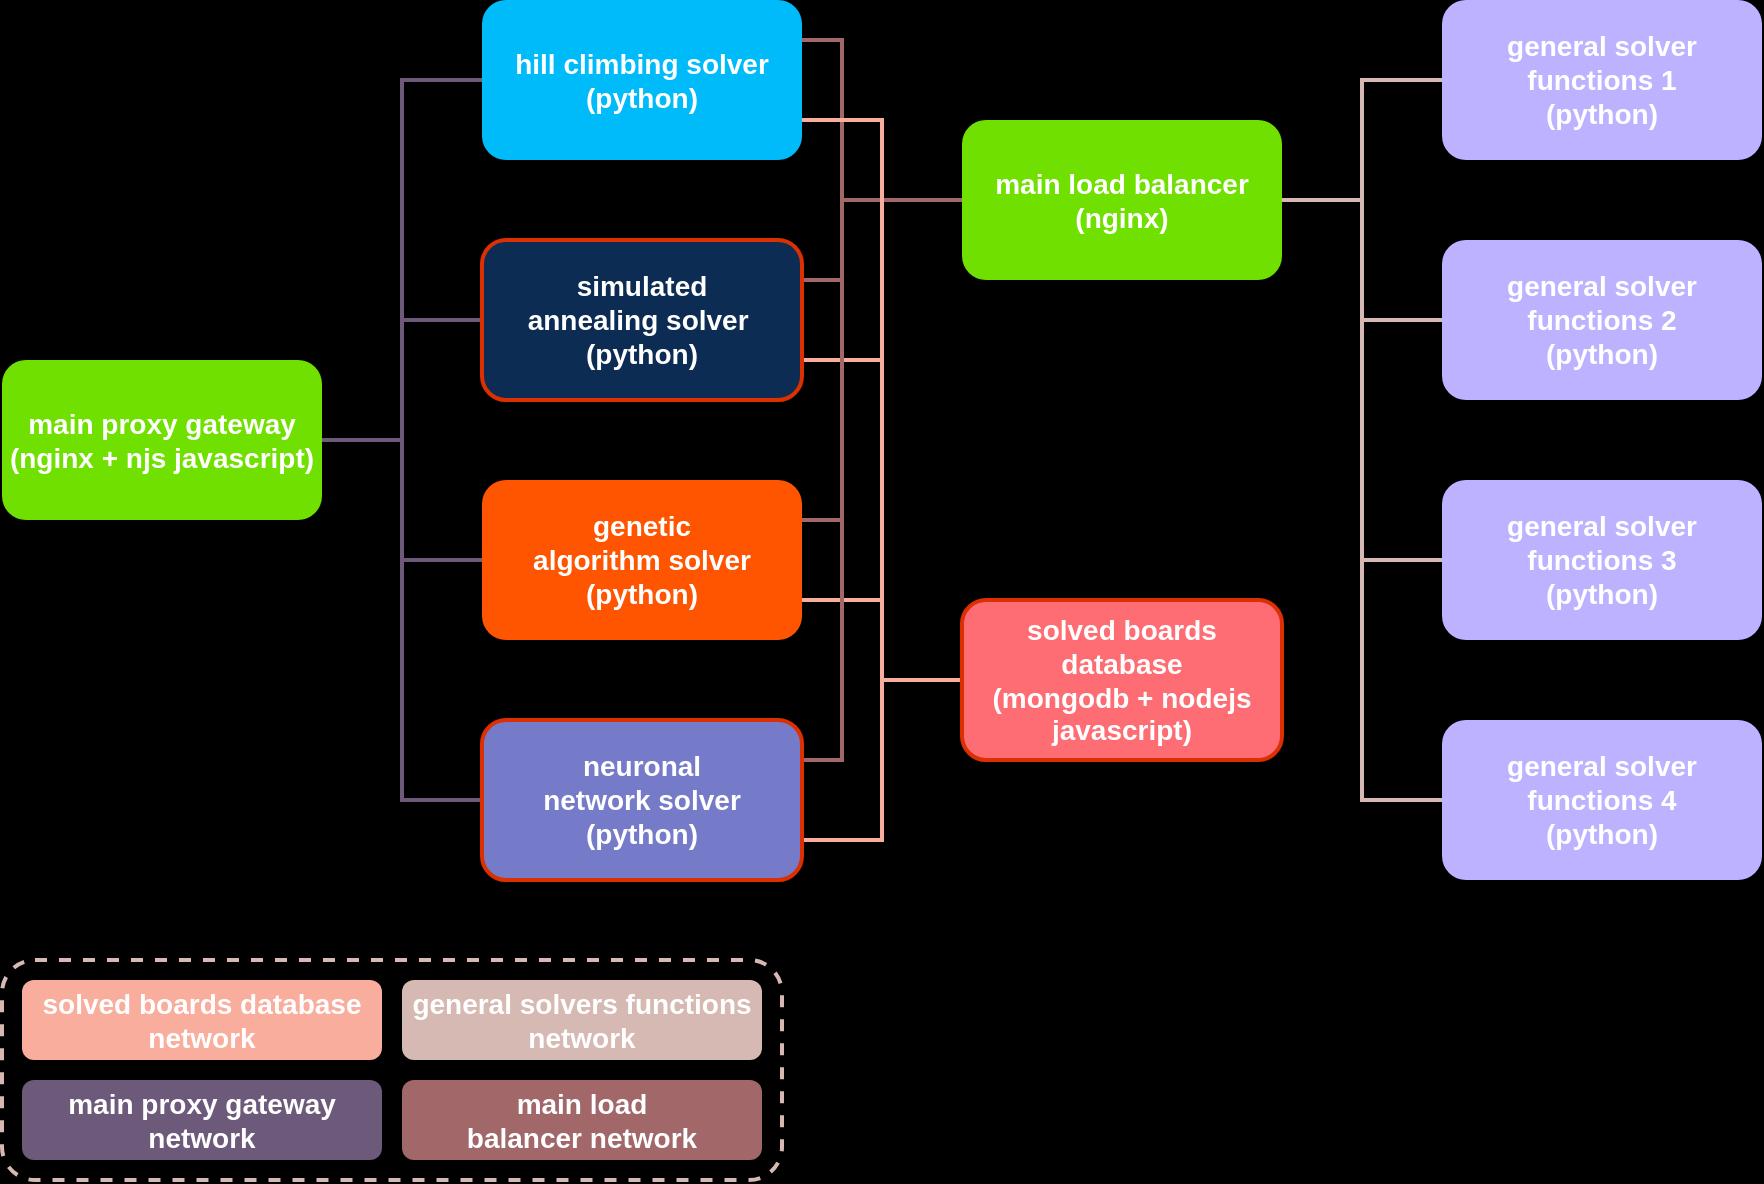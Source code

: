 <mxfile version="14.6.13" type="device"><diagram id="30tr9VLsO3jdmChQWb_J" name="Página-1"><mxGraphModel dx="868" dy="504" grid="1" gridSize="10" guides="1" tooltips="1" connect="1" arrows="1" fold="1" page="1" pageScale="1" pageWidth="827" pageHeight="1169" background="#000000" math="0" shadow="0"><root><mxCell id="0"/><mxCell id="1" parent="0"/><mxCell id="dX95Oryiuu4yGTpWrUk4-2" value="" style="rounded=1;whiteSpace=wrap;html=1;fillColor=none;strokeWidth=2;strokeColor=#D5B9B2;dashed=1;" parent="1" vertex="1"><mxGeometry x="80" y="640" width="390" height="110" as="geometry"/></mxCell><mxCell id="Awhfn4U-2MgHjP1Uj-N4-3" style="edgeStyle=orthogonalEdgeStyle;rounded=0;orthogonalLoop=1;jettySize=auto;html=1;exitX=1;exitY=0.5;exitDx=0;exitDy=0;entryX=0;entryY=0.5;entryDx=0;entryDy=0;endArrow=none;endFill=0;strokeWidth=2;strokeColor=#6d597a;" parent="1" source="Awhfn4U-2MgHjP1Uj-N4-1" target="Awhfn4U-2MgHjP1Uj-N4-2" edge="1"><mxGeometry relative="1" as="geometry"/></mxCell><mxCell id="Awhfn4U-2MgHjP1Uj-N4-7" style="edgeStyle=orthogonalEdgeStyle;rounded=0;orthogonalLoop=1;jettySize=auto;html=1;exitX=1;exitY=0.5;exitDx=0;exitDy=0;entryX=0;entryY=0.5;entryDx=0;entryDy=0;endArrow=none;endFill=0;strokeWidth=2;strokeColor=#6d597a;" parent="1" source="Awhfn4U-2MgHjP1Uj-N4-1" target="Awhfn4U-2MgHjP1Uj-N4-4" edge="1"><mxGeometry relative="1" as="geometry"/></mxCell><mxCell id="Awhfn4U-2MgHjP1Uj-N4-8" style="edgeStyle=orthogonalEdgeStyle;rounded=0;orthogonalLoop=1;jettySize=auto;html=1;exitX=1;exitY=0.5;exitDx=0;exitDy=0;entryX=0;entryY=0.5;entryDx=0;entryDy=0;endArrow=none;endFill=0;strokeWidth=2;strokeColor=#6d597a;" parent="1" source="Awhfn4U-2MgHjP1Uj-N4-1" target="Awhfn4U-2MgHjP1Uj-N4-6" edge="1"><mxGeometry relative="1" as="geometry"/></mxCell><mxCell id="Awhfn4U-2MgHjP1Uj-N4-9" style="edgeStyle=orthogonalEdgeStyle;rounded=0;orthogonalLoop=1;jettySize=auto;html=1;exitX=1;exitY=0.5;exitDx=0;exitDy=0;entryX=0;entryY=0.5;entryDx=0;entryDy=0;endArrow=none;endFill=0;strokeWidth=2;strokeColor=#6d597a;" parent="1" source="Awhfn4U-2MgHjP1Uj-N4-1" target="Awhfn4U-2MgHjP1Uj-N4-5" edge="1"><mxGeometry relative="1" as="geometry"/></mxCell><mxCell id="Awhfn4U-2MgHjP1Uj-N4-1" value="&lt;b&gt;&lt;font color=&quot;#ffffff&quot; style=&quot;font-size: 14px&quot;&gt;main proxy gateway&lt;br&gt;(nginx + njs javascript)&lt;br&gt;&lt;/font&gt;&lt;/b&gt;" style="rounded=1;whiteSpace=wrap;html=1;strokeWidth=2;fillColor=#70e000;strokeColor=none;" parent="1" vertex="1"><mxGeometry x="80" y="340" width="160" height="80" as="geometry"/></mxCell><mxCell id="Awhfn4U-2MgHjP1Uj-N4-12" style="edgeStyle=orthogonalEdgeStyle;rounded=0;orthogonalLoop=1;jettySize=auto;html=1;exitX=1;exitY=0.25;exitDx=0;exitDy=0;entryX=0;entryY=0.5;entryDx=0;entryDy=0;endArrow=none;endFill=0;strokeWidth=2;strokeColor=#a26769;" parent="1" source="Awhfn4U-2MgHjP1Uj-N4-2" target="Awhfn4U-2MgHjP1Uj-N4-10" edge="1"><mxGeometry relative="1" as="geometry"><Array as="points"><mxPoint x="500" y="300"/><mxPoint x="500" y="260"/></Array></mxGeometry></mxCell><mxCell id="Awhfn4U-2MgHjP1Uj-N4-16" style="edgeStyle=orthogonalEdgeStyle;rounded=0;orthogonalLoop=1;jettySize=auto;html=1;exitX=1;exitY=0.75;exitDx=0;exitDy=0;endArrow=none;endFill=0;strokeWidth=2;entryX=0;entryY=0.5;entryDx=0;entryDy=0;strokeColor=#F8AD9D;" parent="1" source="Awhfn4U-2MgHjP1Uj-N4-2" target="Awhfn4U-2MgHjP1Uj-N4-15" edge="1"><mxGeometry relative="1" as="geometry"><mxPoint x="530" y="480" as="targetPoint"/></mxGeometry></mxCell><mxCell id="Awhfn4U-2MgHjP1Uj-N4-2" value="&lt;b&gt;&lt;font color=&quot;#ffffff&quot;&gt;&lt;span style=&quot;font-size: 14px&quot;&gt;simulated annealing&amp;nbsp;solver&amp;nbsp;&lt;br&gt;&lt;/span&gt;&lt;/font&gt;&lt;span style=&quot;color: rgb(255 , 255 , 255) ; font-size: 14px&quot;&gt;(python)&lt;/span&gt;&lt;/b&gt;" style="rounded=1;whiteSpace=wrap;html=1;strokeWidth=2;fillColor=#0d2c54;strokeColor=#dc2f02;" parent="1" vertex="1"><mxGeometry x="320" y="280" width="160" height="80" as="geometry"/></mxCell><mxCell id="Awhfn4U-2MgHjP1Uj-N4-13" style="edgeStyle=orthogonalEdgeStyle;rounded=0;orthogonalLoop=1;jettySize=auto;html=1;exitX=1;exitY=0.25;exitDx=0;exitDy=0;entryX=0;entryY=0.5;entryDx=0;entryDy=0;endArrow=none;endFill=0;strokeWidth=2;strokeColor=#a26769;" parent="1" source="Awhfn4U-2MgHjP1Uj-N4-4" target="Awhfn4U-2MgHjP1Uj-N4-10" edge="1"><mxGeometry relative="1" as="geometry"><Array as="points"><mxPoint x="500" y="420"/><mxPoint x="500" y="260"/></Array></mxGeometry></mxCell><mxCell id="Awhfn4U-2MgHjP1Uj-N4-17" style="edgeStyle=orthogonalEdgeStyle;rounded=0;orthogonalLoop=1;jettySize=auto;html=1;exitX=1;exitY=0.75;exitDx=0;exitDy=0;entryX=0;entryY=0.5;entryDx=0;entryDy=0;endArrow=none;endFill=0;strokeWidth=2;strokeColor=#F8AD9D;" parent="1" source="Awhfn4U-2MgHjP1Uj-N4-4" target="Awhfn4U-2MgHjP1Uj-N4-15" edge="1"><mxGeometry relative="1" as="geometry"/></mxCell><mxCell id="Awhfn4U-2MgHjP1Uj-N4-4" value="&lt;font color=&quot;#ffffff&quot;&gt;&lt;span style=&quot;font-size: 14px&quot;&gt;&lt;b&gt;genetic algorithm&amp;nbsp;solver (python)&lt;/b&gt;&lt;/span&gt;&lt;/font&gt;" style="rounded=1;whiteSpace=wrap;html=1;strokeWidth=2;fillColor=#ff5400;strokeColor=none;" parent="1" vertex="1"><mxGeometry x="320" y="400" width="160" height="80" as="geometry"/></mxCell><mxCell id="Awhfn4U-2MgHjP1Uj-N4-14" style="edgeStyle=orthogonalEdgeStyle;rounded=0;orthogonalLoop=1;jettySize=auto;html=1;exitX=1;exitY=0.25;exitDx=0;exitDy=0;entryX=0;entryY=0.5;entryDx=0;entryDy=0;endArrow=none;endFill=0;strokeWidth=2;strokeColor=#A26769;" parent="1" source="Awhfn4U-2MgHjP1Uj-N4-5" target="Awhfn4U-2MgHjP1Uj-N4-10" edge="1"><mxGeometry relative="1" as="geometry"><Array as="points"><mxPoint x="500" y="540"/><mxPoint x="500" y="260"/></Array></mxGeometry></mxCell><mxCell id="Awhfn4U-2MgHjP1Uj-N4-18" style="edgeStyle=orthogonalEdgeStyle;rounded=0;orthogonalLoop=1;jettySize=auto;html=1;exitX=1;exitY=0.75;exitDx=0;exitDy=0;entryX=0;entryY=0.5;entryDx=0;entryDy=0;endArrow=none;endFill=0;strokeWidth=2;strokeColor=#F8AD9D;" parent="1" source="Awhfn4U-2MgHjP1Uj-N4-5" target="Awhfn4U-2MgHjP1Uj-N4-15" edge="1"><mxGeometry relative="1" as="geometry"/></mxCell><mxCell id="Awhfn4U-2MgHjP1Uj-N4-5" value="&lt;font color=&quot;#ffffff&quot;&gt;&lt;span style=&quot;font-size: 14px&quot;&gt;&lt;b&gt;neuronal network&amp;nbsp;solver (python)&lt;/b&gt;&lt;/span&gt;&lt;/font&gt;" style="rounded=1;whiteSpace=wrap;html=1;strokeWidth=2;fillColor=#757bc8;strokeColor=#dc2f02;" parent="1" vertex="1"><mxGeometry x="320" y="520" width="160" height="80" as="geometry"/></mxCell><mxCell id="Awhfn4U-2MgHjP1Uj-N4-11" style="edgeStyle=orthogonalEdgeStyle;rounded=0;orthogonalLoop=1;jettySize=auto;html=1;exitX=1;exitY=0.25;exitDx=0;exitDy=0;entryX=0;entryY=0.5;entryDx=0;entryDy=0;endArrow=none;endFill=0;strokeWidth=2;strokeColor=#a26769;" parent="1" source="Awhfn4U-2MgHjP1Uj-N4-6" target="Awhfn4U-2MgHjP1Uj-N4-10" edge="1"><mxGeometry relative="1" as="geometry"><Array as="points"><mxPoint x="500" y="180"/><mxPoint x="500" y="260"/></Array></mxGeometry></mxCell><mxCell id="Awhfn4U-2MgHjP1Uj-N4-19" style="edgeStyle=orthogonalEdgeStyle;rounded=0;orthogonalLoop=1;jettySize=auto;html=1;exitX=1;exitY=0.75;exitDx=0;exitDy=0;entryX=0;entryY=0.5;entryDx=0;entryDy=0;endArrow=none;endFill=0;strokeWidth=2;strokeColor=#F8AD9D;" parent="1" source="Awhfn4U-2MgHjP1Uj-N4-6" target="Awhfn4U-2MgHjP1Uj-N4-15" edge="1"><mxGeometry relative="1" as="geometry"/></mxCell><mxCell id="Awhfn4U-2MgHjP1Uj-N4-6" value="&lt;font color=&quot;#ffffff&quot; style=&quot;font-size: 14px&quot;&gt;&lt;b&gt;hill climbing solver (python)&lt;/b&gt;&lt;br&gt;&lt;/font&gt;" style="rounded=1;whiteSpace=wrap;html=1;strokeWidth=2;fillColor=#00bbf9;strokeColor=none;" parent="1" vertex="1"><mxGeometry x="320" y="160" width="160" height="80" as="geometry"/></mxCell><mxCell id="Awhfn4U-2MgHjP1Uj-N4-24" style="edgeStyle=orthogonalEdgeStyle;rounded=0;orthogonalLoop=1;jettySize=auto;html=1;exitX=1;exitY=0.5;exitDx=0;exitDy=0;entryX=0;entryY=0.5;entryDx=0;entryDy=0;endArrow=none;endFill=0;strokeWidth=2;strokeColor=#D5B9B2;" parent="1" source="Awhfn4U-2MgHjP1Uj-N4-10" target="Awhfn4U-2MgHjP1Uj-N4-20" edge="1"><mxGeometry relative="1" as="geometry"/></mxCell><mxCell id="Awhfn4U-2MgHjP1Uj-N4-25" style="edgeStyle=orthogonalEdgeStyle;rounded=0;orthogonalLoop=1;jettySize=auto;html=1;exitX=1;exitY=0.5;exitDx=0;exitDy=0;entryX=0;entryY=0.5;entryDx=0;entryDy=0;endArrow=none;endFill=0;strokeWidth=2;strokeColor=#D5B9B2;" parent="1" source="Awhfn4U-2MgHjP1Uj-N4-10" target="Awhfn4U-2MgHjP1Uj-N4-21" edge="1"><mxGeometry relative="1" as="geometry"/></mxCell><mxCell id="Awhfn4U-2MgHjP1Uj-N4-26" style="edgeStyle=orthogonalEdgeStyle;rounded=0;orthogonalLoop=1;jettySize=auto;html=1;exitX=1;exitY=0.5;exitDx=0;exitDy=0;entryX=0;entryY=0.5;entryDx=0;entryDy=0;endArrow=none;endFill=0;strokeWidth=2;strokeColor=#D5B9B2;" parent="1" source="Awhfn4U-2MgHjP1Uj-N4-10" target="Awhfn4U-2MgHjP1Uj-N4-22" edge="1"><mxGeometry relative="1" as="geometry"/></mxCell><mxCell id="Awhfn4U-2MgHjP1Uj-N4-27" style="edgeStyle=orthogonalEdgeStyle;rounded=0;orthogonalLoop=1;jettySize=auto;html=1;exitX=1;exitY=0.5;exitDx=0;exitDy=0;entryX=0;entryY=0.5;entryDx=0;entryDy=0;endArrow=none;endFill=0;strokeWidth=2;strokeColor=#D5B9B2;" parent="1" source="Awhfn4U-2MgHjP1Uj-N4-10" target="Awhfn4U-2MgHjP1Uj-N4-23" edge="1"><mxGeometry relative="1" as="geometry"/></mxCell><mxCell id="Awhfn4U-2MgHjP1Uj-N4-10" value="&lt;font style=&quot;font-size: 14px&quot; color=&quot;#ffffff&quot;&gt;&lt;b&gt;main load balancer&lt;br&gt;(nginx)&lt;br&gt;&lt;/b&gt;&lt;/font&gt;" style="rounded=1;whiteSpace=wrap;html=1;strokeWidth=2;fillColor=#70e000;strokeColor=none;" parent="1" vertex="1"><mxGeometry x="560" y="220" width="160" height="80" as="geometry"/></mxCell><mxCell id="Awhfn4U-2MgHjP1Uj-N4-15" value="&lt;font color=&quot;#ffffff&quot;&gt;&lt;span style=&quot;font-size: 14px&quot;&gt;&lt;b&gt;solved boards database &lt;br&gt;(mongodb + nodejs javascript)&lt;/b&gt;&lt;/span&gt;&lt;/font&gt;" style="rounded=1;whiteSpace=wrap;html=1;strokeWidth=2;glass=0;shadow=0;sketch=0;fillColor=#fe6d73;strokeColor=#dc2f02;" parent="1" vertex="1"><mxGeometry x="560" y="460" width="160" height="80" as="geometry"/></mxCell><mxCell id="Awhfn4U-2MgHjP1Uj-N4-20" value="&lt;b style=&quot;font-size: 14px&quot;&gt;&lt;font color=&quot;#ffffff&quot; style=&quot;font-size: 14px&quot;&gt;general solver functions 1&lt;br&gt;(python)&lt;/font&gt;&lt;/b&gt;" style="rounded=1;whiteSpace=wrap;html=1;strokeWidth=2;fillColor=#bdb2ff;strokeColor=none;" parent="1" vertex="1"><mxGeometry x="800" y="160" width="160" height="80" as="geometry"/></mxCell><mxCell id="Awhfn4U-2MgHjP1Uj-N4-21" value="&lt;b style=&quot;font-size: 14px&quot;&gt;&lt;font color=&quot;#ffffff&quot;&gt;general solver functions 2&lt;br&gt;(python)&lt;/font&gt;&lt;/b&gt;" style="rounded=1;whiteSpace=wrap;html=1;strokeWidth=2;fillColor=#bdb2ff;strokeColor=none;" parent="1" vertex="1"><mxGeometry x="800" y="280" width="160" height="80" as="geometry"/></mxCell><mxCell id="Awhfn4U-2MgHjP1Uj-N4-22" value="&lt;b style=&quot;font-size: 14px&quot;&gt;&lt;font color=&quot;#ffffff&quot;&gt;general solver functions 3&lt;br&gt;(python)&lt;/font&gt;&lt;/b&gt;" style="rounded=1;whiteSpace=wrap;html=1;strokeWidth=2;fillColor=#bdb2ff;strokeColor=none;" parent="1" vertex="1"><mxGeometry x="800" y="400" width="160" height="80" as="geometry"/></mxCell><mxCell id="Awhfn4U-2MgHjP1Uj-N4-23" value="&lt;b style=&quot;font-size: 14px&quot;&gt;&lt;font color=&quot;#ffffff&quot;&gt;general solver functions 4&lt;br&gt;(python)&lt;/font&gt;&lt;/b&gt;" style="rounded=1;whiteSpace=wrap;html=1;strokeWidth=2;fillColor=#bdb2ff;strokeColor=none;" parent="1" vertex="1"><mxGeometry x="800" y="520" width="160" height="80" as="geometry"/></mxCell><mxCell id="Awhfn4U-2MgHjP1Uj-N4-29" value="&lt;b&gt;&lt;font style=&quot;font-size: 14px&quot;&gt;main proxy gateway network&lt;/font&gt;&lt;/b&gt;" style="text;html=1;strokeColor=none;align=center;verticalAlign=middle;whiteSpace=wrap;rounded=1;shadow=0;glass=0;sketch=0;fontColor=#FFFFFF;fillColor=#6d597a;" parent="1" vertex="1"><mxGeometry x="90" y="700" width="180" height="40" as="geometry"/></mxCell><mxCell id="Awhfn4U-2MgHjP1Uj-N4-30" value="&lt;font&gt;&lt;span style=&quot;font-size: 14px&quot;&gt;&lt;b&gt;solved boards database network&lt;/b&gt;&lt;/span&gt;&lt;/font&gt;" style="text;html=1;strokeColor=none;align=center;verticalAlign=middle;whiteSpace=wrap;rounded=1;shadow=0;glass=0;sketch=0;fontColor=#FFFFFF;fillColor=#F8AD9D;" parent="1" vertex="1"><mxGeometry x="90" y="650" width="180" height="40" as="geometry"/></mxCell><mxCell id="Awhfn4U-2MgHjP1Uj-N4-31" value="&lt;font&gt;&lt;span style=&quot;font-size: 14px&quot;&gt;&lt;b&gt;main load balancer&amp;nbsp;network&lt;/b&gt;&lt;/span&gt;&lt;/font&gt;" style="text;html=1;strokeColor=none;align=center;verticalAlign=middle;whiteSpace=wrap;rounded=1;shadow=0;glass=0;sketch=0;fontColor=#FFFFFF;fillColor=#A26769;" parent="1" vertex="1"><mxGeometry x="280" y="700" width="180" height="40" as="geometry"/></mxCell><mxCell id="Awhfn4U-2MgHjP1Uj-N4-32" value="&lt;span style=&quot;font-size: 14px&quot;&gt;&lt;b&gt;general solvers functions network&lt;/b&gt;&lt;/span&gt;" style="text;html=1;strokeColor=none;align=center;verticalAlign=middle;whiteSpace=wrap;rounded=1;shadow=0;glass=0;sketch=0;fontColor=#FFFFFF;fillColor=#D5B9B2;" parent="1" vertex="1"><mxGeometry x="280" y="650" width="180" height="40" as="geometry"/></mxCell></root></mxGraphModel></diagram></mxfile>